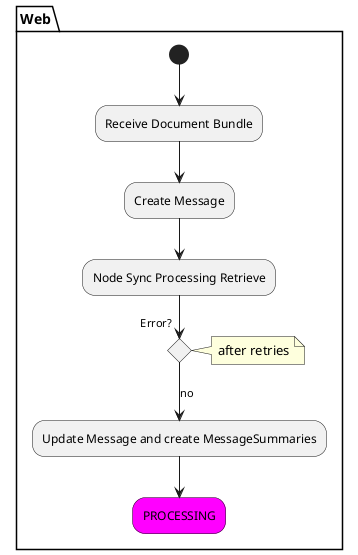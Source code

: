 @startuml

skinparam activity {
  BackgroundColor<< Status >> Magenta
}

partition Web {
    (*) --> "Receive Document Bundle"
    --> "Create Message"
    --> "Node Sync Processing Retrieve"
    --> if "Error?" then
          note right: after retries
        else
          -->[no] "Update Message and create MessageSummaries"
          --> "PROCESSING" << Status >>
        endif
}

@enduml
